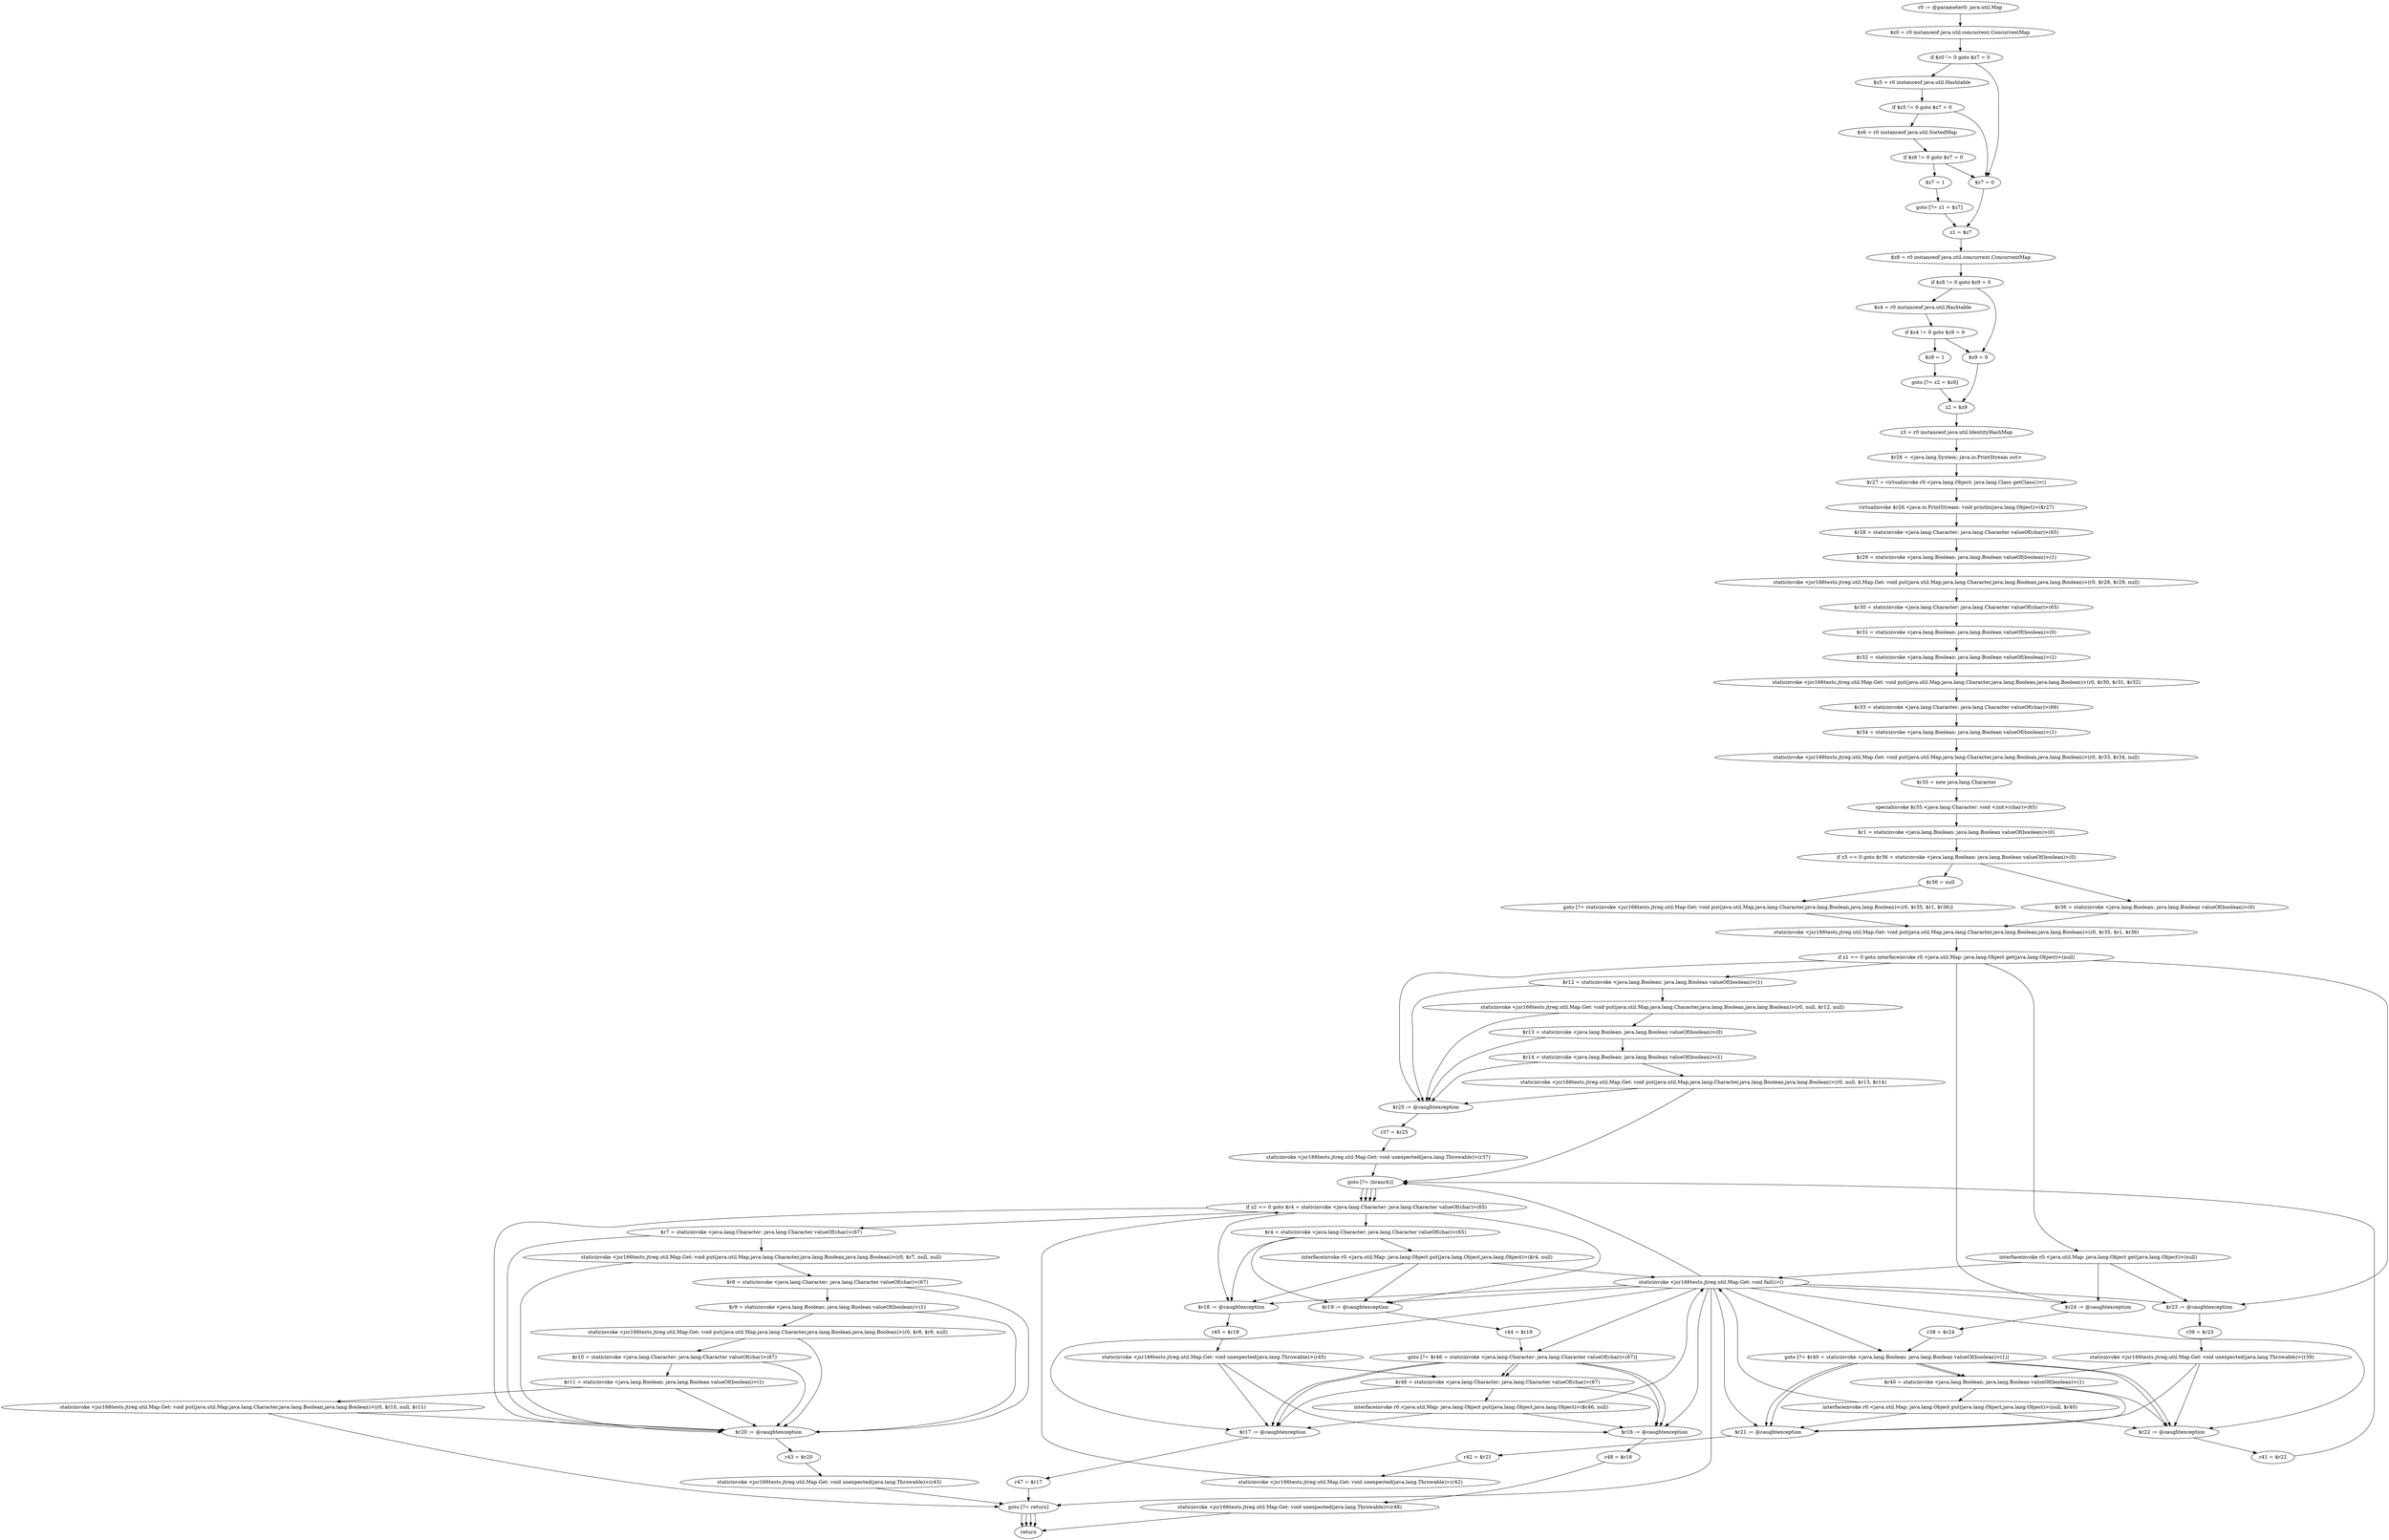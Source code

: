 digraph "unitGraph" {
    "r0 := @parameter0: java.util.Map"
    "$z0 = r0 instanceof java.util.concurrent.ConcurrentMap"
    "if $z0 != 0 goto $z7 = 0"
    "$z5 = r0 instanceof java.util.Hashtable"
    "if $z5 != 0 goto $z7 = 0"
    "$z6 = r0 instanceof java.util.SortedMap"
    "if $z6 != 0 goto $z7 = 0"
    "$z7 = 1"
    "goto [?= z1 = $z7]"
    "$z7 = 0"
    "z1 = $z7"
    "$z8 = r0 instanceof java.util.concurrent.ConcurrentMap"
    "if $z8 != 0 goto $z9 = 0"
    "$z4 = r0 instanceof java.util.Hashtable"
    "if $z4 != 0 goto $z9 = 0"
    "$z9 = 1"
    "goto [?= z2 = $z9]"
    "$z9 = 0"
    "z2 = $z9"
    "z3 = r0 instanceof java.util.IdentityHashMap"
    "$r26 = <java.lang.System: java.io.PrintStream out>"
    "$r27 = virtualinvoke r0.<java.lang.Object: java.lang.Class getClass()>()"
    "virtualinvoke $r26.<java.io.PrintStream: void println(java.lang.Object)>($r27)"
    "$r28 = staticinvoke <java.lang.Character: java.lang.Character valueOf(char)>(65)"
    "$r29 = staticinvoke <java.lang.Boolean: java.lang.Boolean valueOf(boolean)>(1)"
    "staticinvoke <jsr166tests.jtreg.util.Map.Get: void put(java.util.Map,java.lang.Character,java.lang.Boolean,java.lang.Boolean)>(r0, $r28, $r29, null)"
    "$r30 = staticinvoke <java.lang.Character: java.lang.Character valueOf(char)>(65)"
    "$r31 = staticinvoke <java.lang.Boolean: java.lang.Boolean valueOf(boolean)>(0)"
    "$r32 = staticinvoke <java.lang.Boolean: java.lang.Boolean valueOf(boolean)>(1)"
    "staticinvoke <jsr166tests.jtreg.util.Map.Get: void put(java.util.Map,java.lang.Character,java.lang.Boolean,java.lang.Boolean)>(r0, $r30, $r31, $r32)"
    "$r33 = staticinvoke <java.lang.Character: java.lang.Character valueOf(char)>(66)"
    "$r34 = staticinvoke <java.lang.Boolean: java.lang.Boolean valueOf(boolean)>(1)"
    "staticinvoke <jsr166tests.jtreg.util.Map.Get: void put(java.util.Map,java.lang.Character,java.lang.Boolean,java.lang.Boolean)>(r0, $r33, $r34, null)"
    "$r35 = new java.lang.Character"
    "specialinvoke $r35.<java.lang.Character: void <init>(char)>(65)"
    "$r1 = staticinvoke <java.lang.Boolean: java.lang.Boolean valueOf(boolean)>(0)"
    "if z3 == 0 goto $r36 = staticinvoke <java.lang.Boolean: java.lang.Boolean valueOf(boolean)>(0)"
    "$r36 = null"
    "goto [?= staticinvoke <jsr166tests.jtreg.util.Map.Get: void put(java.util.Map,java.lang.Character,java.lang.Boolean,java.lang.Boolean)>(r0, $r35, $r1, $r36)]"
    "$r36 = staticinvoke <java.lang.Boolean: java.lang.Boolean valueOf(boolean)>(0)"
    "staticinvoke <jsr166tests.jtreg.util.Map.Get: void put(java.util.Map,java.lang.Character,java.lang.Boolean,java.lang.Boolean)>(r0, $r35, $r1, $r36)"
    "if z1 == 0 goto interfaceinvoke r0.<java.util.Map: java.lang.Object get(java.lang.Object)>(null)"
    "$r12 = staticinvoke <java.lang.Boolean: java.lang.Boolean valueOf(boolean)>(1)"
    "staticinvoke <jsr166tests.jtreg.util.Map.Get: void put(java.util.Map,java.lang.Character,java.lang.Boolean,java.lang.Boolean)>(r0, null, $r12, null)"
    "$r13 = staticinvoke <java.lang.Boolean: java.lang.Boolean valueOf(boolean)>(0)"
    "$r14 = staticinvoke <java.lang.Boolean: java.lang.Boolean valueOf(boolean)>(1)"
    "staticinvoke <jsr166tests.jtreg.util.Map.Get: void put(java.util.Map,java.lang.Character,java.lang.Boolean,java.lang.Boolean)>(r0, null, $r13, $r14)"
    "goto [?= (branch)]"
    "$r25 := @caughtexception"
    "r37 = $r25"
    "staticinvoke <jsr166tests.jtreg.util.Map.Get: void unexpected(java.lang.Throwable)>(r37)"
    "interfaceinvoke r0.<java.util.Map: java.lang.Object get(java.lang.Object)>(null)"
    "staticinvoke <jsr166tests.jtreg.util.Map.Get: void fail()>()"
    "goto [?= $r40 = staticinvoke <java.lang.Boolean: java.lang.Boolean valueOf(boolean)>(1)]"
    "$r24 := @caughtexception"
    "r38 = $r24"
    "$r23 := @caughtexception"
    "r39 = $r23"
    "staticinvoke <jsr166tests.jtreg.util.Map.Get: void unexpected(java.lang.Throwable)>(r39)"
    "$r40 = staticinvoke <java.lang.Boolean: java.lang.Boolean valueOf(boolean)>(1)"
    "interfaceinvoke r0.<java.util.Map: java.lang.Object put(java.lang.Object,java.lang.Object)>(null, $r40)"
    "$r22 := @caughtexception"
    "r41 = $r22"
    "$r21 := @caughtexception"
    "r42 = $r21"
    "staticinvoke <jsr166tests.jtreg.util.Map.Get: void unexpected(java.lang.Throwable)>(r42)"
    "if z2 == 0 goto $r4 = staticinvoke <java.lang.Character: java.lang.Character valueOf(char)>(65)"
    "$r7 = staticinvoke <java.lang.Character: java.lang.Character valueOf(char)>(67)"
    "staticinvoke <jsr166tests.jtreg.util.Map.Get: void put(java.util.Map,java.lang.Character,java.lang.Boolean,java.lang.Boolean)>(r0, $r7, null, null)"
    "$r8 = staticinvoke <java.lang.Character: java.lang.Character valueOf(char)>(67)"
    "$r9 = staticinvoke <java.lang.Boolean: java.lang.Boolean valueOf(boolean)>(1)"
    "staticinvoke <jsr166tests.jtreg.util.Map.Get: void put(java.util.Map,java.lang.Character,java.lang.Boolean,java.lang.Boolean)>(r0, $r8, $r9, null)"
    "$r10 = staticinvoke <java.lang.Character: java.lang.Character valueOf(char)>(67)"
    "$r11 = staticinvoke <java.lang.Boolean: java.lang.Boolean valueOf(boolean)>(1)"
    "staticinvoke <jsr166tests.jtreg.util.Map.Get: void put(java.util.Map,java.lang.Character,java.lang.Boolean,java.lang.Boolean)>(r0, $r10, null, $r11)"
    "goto [?= return]"
    "$r20 := @caughtexception"
    "r43 = $r20"
    "staticinvoke <jsr166tests.jtreg.util.Map.Get: void unexpected(java.lang.Throwable)>(r43)"
    "$r4 = staticinvoke <java.lang.Character: java.lang.Character valueOf(char)>(65)"
    "interfaceinvoke r0.<java.util.Map: java.lang.Object put(java.lang.Object,java.lang.Object)>($r4, null)"
    "goto [?= $r46 = staticinvoke <java.lang.Character: java.lang.Character valueOf(char)>(67)]"
    "$r19 := @caughtexception"
    "r44 = $r19"
    "$r18 := @caughtexception"
    "r45 = $r18"
    "staticinvoke <jsr166tests.jtreg.util.Map.Get: void unexpected(java.lang.Throwable)>(r45)"
    "$r46 = staticinvoke <java.lang.Character: java.lang.Character valueOf(char)>(67)"
    "interfaceinvoke r0.<java.util.Map: java.lang.Object put(java.lang.Object,java.lang.Object)>($r46, null)"
    "$r17 := @caughtexception"
    "r47 = $r17"
    "$r16 := @caughtexception"
    "r48 = $r16"
    "staticinvoke <jsr166tests.jtreg.util.Map.Get: void unexpected(java.lang.Throwable)>(r48)"
    "return"
    "r0 := @parameter0: java.util.Map"->"$z0 = r0 instanceof java.util.concurrent.ConcurrentMap";
    "$z0 = r0 instanceof java.util.concurrent.ConcurrentMap"->"if $z0 != 0 goto $z7 = 0";
    "if $z0 != 0 goto $z7 = 0"->"$z5 = r0 instanceof java.util.Hashtable";
    "if $z0 != 0 goto $z7 = 0"->"$z7 = 0";
    "$z5 = r0 instanceof java.util.Hashtable"->"if $z5 != 0 goto $z7 = 0";
    "if $z5 != 0 goto $z7 = 0"->"$z6 = r0 instanceof java.util.SortedMap";
    "if $z5 != 0 goto $z7 = 0"->"$z7 = 0";
    "$z6 = r0 instanceof java.util.SortedMap"->"if $z6 != 0 goto $z7 = 0";
    "if $z6 != 0 goto $z7 = 0"->"$z7 = 1";
    "if $z6 != 0 goto $z7 = 0"->"$z7 = 0";
    "$z7 = 1"->"goto [?= z1 = $z7]";
    "goto [?= z1 = $z7]"->"z1 = $z7";
    "$z7 = 0"->"z1 = $z7";
    "z1 = $z7"->"$z8 = r0 instanceof java.util.concurrent.ConcurrentMap";
    "$z8 = r0 instanceof java.util.concurrent.ConcurrentMap"->"if $z8 != 0 goto $z9 = 0";
    "if $z8 != 0 goto $z9 = 0"->"$z4 = r0 instanceof java.util.Hashtable";
    "if $z8 != 0 goto $z9 = 0"->"$z9 = 0";
    "$z4 = r0 instanceof java.util.Hashtable"->"if $z4 != 0 goto $z9 = 0";
    "if $z4 != 0 goto $z9 = 0"->"$z9 = 1";
    "if $z4 != 0 goto $z9 = 0"->"$z9 = 0";
    "$z9 = 1"->"goto [?= z2 = $z9]";
    "goto [?= z2 = $z9]"->"z2 = $z9";
    "$z9 = 0"->"z2 = $z9";
    "z2 = $z9"->"z3 = r0 instanceof java.util.IdentityHashMap";
    "z3 = r0 instanceof java.util.IdentityHashMap"->"$r26 = <java.lang.System: java.io.PrintStream out>";
    "$r26 = <java.lang.System: java.io.PrintStream out>"->"$r27 = virtualinvoke r0.<java.lang.Object: java.lang.Class getClass()>()";
    "$r27 = virtualinvoke r0.<java.lang.Object: java.lang.Class getClass()>()"->"virtualinvoke $r26.<java.io.PrintStream: void println(java.lang.Object)>($r27)";
    "virtualinvoke $r26.<java.io.PrintStream: void println(java.lang.Object)>($r27)"->"$r28 = staticinvoke <java.lang.Character: java.lang.Character valueOf(char)>(65)";
    "$r28 = staticinvoke <java.lang.Character: java.lang.Character valueOf(char)>(65)"->"$r29 = staticinvoke <java.lang.Boolean: java.lang.Boolean valueOf(boolean)>(1)";
    "$r29 = staticinvoke <java.lang.Boolean: java.lang.Boolean valueOf(boolean)>(1)"->"staticinvoke <jsr166tests.jtreg.util.Map.Get: void put(java.util.Map,java.lang.Character,java.lang.Boolean,java.lang.Boolean)>(r0, $r28, $r29, null)";
    "staticinvoke <jsr166tests.jtreg.util.Map.Get: void put(java.util.Map,java.lang.Character,java.lang.Boolean,java.lang.Boolean)>(r0, $r28, $r29, null)"->"$r30 = staticinvoke <java.lang.Character: java.lang.Character valueOf(char)>(65)";
    "$r30 = staticinvoke <java.lang.Character: java.lang.Character valueOf(char)>(65)"->"$r31 = staticinvoke <java.lang.Boolean: java.lang.Boolean valueOf(boolean)>(0)";
    "$r31 = staticinvoke <java.lang.Boolean: java.lang.Boolean valueOf(boolean)>(0)"->"$r32 = staticinvoke <java.lang.Boolean: java.lang.Boolean valueOf(boolean)>(1)";
    "$r32 = staticinvoke <java.lang.Boolean: java.lang.Boolean valueOf(boolean)>(1)"->"staticinvoke <jsr166tests.jtreg.util.Map.Get: void put(java.util.Map,java.lang.Character,java.lang.Boolean,java.lang.Boolean)>(r0, $r30, $r31, $r32)";
    "staticinvoke <jsr166tests.jtreg.util.Map.Get: void put(java.util.Map,java.lang.Character,java.lang.Boolean,java.lang.Boolean)>(r0, $r30, $r31, $r32)"->"$r33 = staticinvoke <java.lang.Character: java.lang.Character valueOf(char)>(66)";
    "$r33 = staticinvoke <java.lang.Character: java.lang.Character valueOf(char)>(66)"->"$r34 = staticinvoke <java.lang.Boolean: java.lang.Boolean valueOf(boolean)>(1)";
    "$r34 = staticinvoke <java.lang.Boolean: java.lang.Boolean valueOf(boolean)>(1)"->"staticinvoke <jsr166tests.jtreg.util.Map.Get: void put(java.util.Map,java.lang.Character,java.lang.Boolean,java.lang.Boolean)>(r0, $r33, $r34, null)";
    "staticinvoke <jsr166tests.jtreg.util.Map.Get: void put(java.util.Map,java.lang.Character,java.lang.Boolean,java.lang.Boolean)>(r0, $r33, $r34, null)"->"$r35 = new java.lang.Character";
    "$r35 = new java.lang.Character"->"specialinvoke $r35.<java.lang.Character: void <init>(char)>(65)";
    "specialinvoke $r35.<java.lang.Character: void <init>(char)>(65)"->"$r1 = staticinvoke <java.lang.Boolean: java.lang.Boolean valueOf(boolean)>(0)";
    "$r1 = staticinvoke <java.lang.Boolean: java.lang.Boolean valueOf(boolean)>(0)"->"if z3 == 0 goto $r36 = staticinvoke <java.lang.Boolean: java.lang.Boolean valueOf(boolean)>(0)";
    "if z3 == 0 goto $r36 = staticinvoke <java.lang.Boolean: java.lang.Boolean valueOf(boolean)>(0)"->"$r36 = null";
    "if z3 == 0 goto $r36 = staticinvoke <java.lang.Boolean: java.lang.Boolean valueOf(boolean)>(0)"->"$r36 = staticinvoke <java.lang.Boolean: java.lang.Boolean valueOf(boolean)>(0)";
    "$r36 = null"->"goto [?= staticinvoke <jsr166tests.jtreg.util.Map.Get: void put(java.util.Map,java.lang.Character,java.lang.Boolean,java.lang.Boolean)>(r0, $r35, $r1, $r36)]";
    "goto [?= staticinvoke <jsr166tests.jtreg.util.Map.Get: void put(java.util.Map,java.lang.Character,java.lang.Boolean,java.lang.Boolean)>(r0, $r35, $r1, $r36)]"->"staticinvoke <jsr166tests.jtreg.util.Map.Get: void put(java.util.Map,java.lang.Character,java.lang.Boolean,java.lang.Boolean)>(r0, $r35, $r1, $r36)";
    "$r36 = staticinvoke <java.lang.Boolean: java.lang.Boolean valueOf(boolean)>(0)"->"staticinvoke <jsr166tests.jtreg.util.Map.Get: void put(java.util.Map,java.lang.Character,java.lang.Boolean,java.lang.Boolean)>(r0, $r35, $r1, $r36)";
    "staticinvoke <jsr166tests.jtreg.util.Map.Get: void put(java.util.Map,java.lang.Character,java.lang.Boolean,java.lang.Boolean)>(r0, $r35, $r1, $r36)"->"if z1 == 0 goto interfaceinvoke r0.<java.util.Map: java.lang.Object get(java.lang.Object)>(null)";
    "if z1 == 0 goto interfaceinvoke r0.<java.util.Map: java.lang.Object get(java.lang.Object)>(null)"->"$r25 := @caughtexception";
    "if z1 == 0 goto interfaceinvoke r0.<java.util.Map: java.lang.Object get(java.lang.Object)>(null)"->"$r24 := @caughtexception";
    "if z1 == 0 goto interfaceinvoke r0.<java.util.Map: java.lang.Object get(java.lang.Object)>(null)"->"$r23 := @caughtexception";
    "if z1 == 0 goto interfaceinvoke r0.<java.util.Map: java.lang.Object get(java.lang.Object)>(null)"->"$r12 = staticinvoke <java.lang.Boolean: java.lang.Boolean valueOf(boolean)>(1)";
    "if z1 == 0 goto interfaceinvoke r0.<java.util.Map: java.lang.Object get(java.lang.Object)>(null)"->"interfaceinvoke r0.<java.util.Map: java.lang.Object get(java.lang.Object)>(null)";
    "$r12 = staticinvoke <java.lang.Boolean: java.lang.Boolean valueOf(boolean)>(1)"->"staticinvoke <jsr166tests.jtreg.util.Map.Get: void put(java.util.Map,java.lang.Character,java.lang.Boolean,java.lang.Boolean)>(r0, null, $r12, null)";
    "$r12 = staticinvoke <java.lang.Boolean: java.lang.Boolean valueOf(boolean)>(1)"->"$r25 := @caughtexception";
    "staticinvoke <jsr166tests.jtreg.util.Map.Get: void put(java.util.Map,java.lang.Character,java.lang.Boolean,java.lang.Boolean)>(r0, null, $r12, null)"->"$r13 = staticinvoke <java.lang.Boolean: java.lang.Boolean valueOf(boolean)>(0)";
    "staticinvoke <jsr166tests.jtreg.util.Map.Get: void put(java.util.Map,java.lang.Character,java.lang.Boolean,java.lang.Boolean)>(r0, null, $r12, null)"->"$r25 := @caughtexception";
    "$r13 = staticinvoke <java.lang.Boolean: java.lang.Boolean valueOf(boolean)>(0)"->"$r14 = staticinvoke <java.lang.Boolean: java.lang.Boolean valueOf(boolean)>(1)";
    "$r13 = staticinvoke <java.lang.Boolean: java.lang.Boolean valueOf(boolean)>(0)"->"$r25 := @caughtexception";
    "$r14 = staticinvoke <java.lang.Boolean: java.lang.Boolean valueOf(boolean)>(1)"->"staticinvoke <jsr166tests.jtreg.util.Map.Get: void put(java.util.Map,java.lang.Character,java.lang.Boolean,java.lang.Boolean)>(r0, null, $r13, $r14)";
    "$r14 = staticinvoke <java.lang.Boolean: java.lang.Boolean valueOf(boolean)>(1)"->"$r25 := @caughtexception";
    "staticinvoke <jsr166tests.jtreg.util.Map.Get: void put(java.util.Map,java.lang.Character,java.lang.Boolean,java.lang.Boolean)>(r0, null, $r13, $r14)"->"goto [?= (branch)]";
    "staticinvoke <jsr166tests.jtreg.util.Map.Get: void put(java.util.Map,java.lang.Character,java.lang.Boolean,java.lang.Boolean)>(r0, null, $r13, $r14)"->"$r25 := @caughtexception";
    "goto [?= (branch)]"->"if z2 == 0 goto $r4 = staticinvoke <java.lang.Character: java.lang.Character valueOf(char)>(65)";
    "$r25 := @caughtexception"->"r37 = $r25";
    "r37 = $r25"->"staticinvoke <jsr166tests.jtreg.util.Map.Get: void unexpected(java.lang.Throwable)>(r37)";
    "staticinvoke <jsr166tests.jtreg.util.Map.Get: void unexpected(java.lang.Throwable)>(r37)"->"goto [?= (branch)]";
    "goto [?= (branch)]"->"if z2 == 0 goto $r4 = staticinvoke <java.lang.Character: java.lang.Character valueOf(char)>(65)";
    "interfaceinvoke r0.<java.util.Map: java.lang.Object get(java.lang.Object)>(null)"->"$r24 := @caughtexception";
    "interfaceinvoke r0.<java.util.Map: java.lang.Object get(java.lang.Object)>(null)"->"$r23 := @caughtexception";
    "interfaceinvoke r0.<java.util.Map: java.lang.Object get(java.lang.Object)>(null)"->"staticinvoke <jsr166tests.jtreg.util.Map.Get: void fail()>()";
    "staticinvoke <jsr166tests.jtreg.util.Map.Get: void fail()>()"->"$r24 := @caughtexception";
    "staticinvoke <jsr166tests.jtreg.util.Map.Get: void fail()>()"->"$r23 := @caughtexception";
    "staticinvoke <jsr166tests.jtreg.util.Map.Get: void fail()>()"->"goto [?= $r40 = staticinvoke <java.lang.Boolean: java.lang.Boolean valueOf(boolean)>(1)]";
    "goto [?= $r40 = staticinvoke <java.lang.Boolean: java.lang.Boolean valueOf(boolean)>(1)]"->"$r22 := @caughtexception";
    "goto [?= $r40 = staticinvoke <java.lang.Boolean: java.lang.Boolean valueOf(boolean)>(1)]"->"$r21 := @caughtexception";
    "goto [?= $r40 = staticinvoke <java.lang.Boolean: java.lang.Boolean valueOf(boolean)>(1)]"->"$r40 = staticinvoke <java.lang.Boolean: java.lang.Boolean valueOf(boolean)>(1)";
    "$r24 := @caughtexception"->"r38 = $r24";
    "r38 = $r24"->"goto [?= $r40 = staticinvoke <java.lang.Boolean: java.lang.Boolean valueOf(boolean)>(1)]";
    "goto [?= $r40 = staticinvoke <java.lang.Boolean: java.lang.Boolean valueOf(boolean)>(1)]"->"$r22 := @caughtexception";
    "goto [?= $r40 = staticinvoke <java.lang.Boolean: java.lang.Boolean valueOf(boolean)>(1)]"->"$r21 := @caughtexception";
    "goto [?= $r40 = staticinvoke <java.lang.Boolean: java.lang.Boolean valueOf(boolean)>(1)]"->"$r40 = staticinvoke <java.lang.Boolean: java.lang.Boolean valueOf(boolean)>(1)";
    "$r23 := @caughtexception"->"r39 = $r23";
    "r39 = $r23"->"staticinvoke <jsr166tests.jtreg.util.Map.Get: void unexpected(java.lang.Throwable)>(r39)";
    "staticinvoke <jsr166tests.jtreg.util.Map.Get: void unexpected(java.lang.Throwable)>(r39)"->"$r22 := @caughtexception";
    "staticinvoke <jsr166tests.jtreg.util.Map.Get: void unexpected(java.lang.Throwable)>(r39)"->"$r21 := @caughtexception";
    "staticinvoke <jsr166tests.jtreg.util.Map.Get: void unexpected(java.lang.Throwable)>(r39)"->"$r40 = staticinvoke <java.lang.Boolean: java.lang.Boolean valueOf(boolean)>(1)";
    "$r40 = staticinvoke <java.lang.Boolean: java.lang.Boolean valueOf(boolean)>(1)"->"$r22 := @caughtexception";
    "$r40 = staticinvoke <java.lang.Boolean: java.lang.Boolean valueOf(boolean)>(1)"->"$r21 := @caughtexception";
    "$r40 = staticinvoke <java.lang.Boolean: java.lang.Boolean valueOf(boolean)>(1)"->"interfaceinvoke r0.<java.util.Map: java.lang.Object put(java.lang.Object,java.lang.Object)>(null, $r40)";
    "interfaceinvoke r0.<java.util.Map: java.lang.Object put(java.lang.Object,java.lang.Object)>(null, $r40)"->"$r22 := @caughtexception";
    "interfaceinvoke r0.<java.util.Map: java.lang.Object put(java.lang.Object,java.lang.Object)>(null, $r40)"->"$r21 := @caughtexception";
    "interfaceinvoke r0.<java.util.Map: java.lang.Object put(java.lang.Object,java.lang.Object)>(null, $r40)"->"staticinvoke <jsr166tests.jtreg.util.Map.Get: void fail()>()";
    "staticinvoke <jsr166tests.jtreg.util.Map.Get: void fail()>()"->"$r22 := @caughtexception";
    "staticinvoke <jsr166tests.jtreg.util.Map.Get: void fail()>()"->"$r21 := @caughtexception";
    "staticinvoke <jsr166tests.jtreg.util.Map.Get: void fail()>()"->"goto [?= (branch)]";
    "goto [?= (branch)]"->"if z2 == 0 goto $r4 = staticinvoke <java.lang.Character: java.lang.Character valueOf(char)>(65)";
    "$r22 := @caughtexception"->"r41 = $r22";
    "r41 = $r22"->"goto [?= (branch)]";
    "goto [?= (branch)]"->"if z2 == 0 goto $r4 = staticinvoke <java.lang.Character: java.lang.Character valueOf(char)>(65)";
    "$r21 := @caughtexception"->"r42 = $r21";
    "r42 = $r21"->"staticinvoke <jsr166tests.jtreg.util.Map.Get: void unexpected(java.lang.Throwable)>(r42)";
    "staticinvoke <jsr166tests.jtreg.util.Map.Get: void unexpected(java.lang.Throwable)>(r42)"->"if z2 == 0 goto $r4 = staticinvoke <java.lang.Character: java.lang.Character valueOf(char)>(65)";
    "if z2 == 0 goto $r4 = staticinvoke <java.lang.Character: java.lang.Character valueOf(char)>(65)"->"$r20 := @caughtexception";
    "if z2 == 0 goto $r4 = staticinvoke <java.lang.Character: java.lang.Character valueOf(char)>(65)"->"$r19 := @caughtexception";
    "if z2 == 0 goto $r4 = staticinvoke <java.lang.Character: java.lang.Character valueOf(char)>(65)"->"$r18 := @caughtexception";
    "if z2 == 0 goto $r4 = staticinvoke <java.lang.Character: java.lang.Character valueOf(char)>(65)"->"$r7 = staticinvoke <java.lang.Character: java.lang.Character valueOf(char)>(67)";
    "if z2 == 0 goto $r4 = staticinvoke <java.lang.Character: java.lang.Character valueOf(char)>(65)"->"$r4 = staticinvoke <java.lang.Character: java.lang.Character valueOf(char)>(65)";
    "$r7 = staticinvoke <java.lang.Character: java.lang.Character valueOf(char)>(67)"->"staticinvoke <jsr166tests.jtreg.util.Map.Get: void put(java.util.Map,java.lang.Character,java.lang.Boolean,java.lang.Boolean)>(r0, $r7, null, null)";
    "$r7 = staticinvoke <java.lang.Character: java.lang.Character valueOf(char)>(67)"->"$r20 := @caughtexception";
    "staticinvoke <jsr166tests.jtreg.util.Map.Get: void put(java.util.Map,java.lang.Character,java.lang.Boolean,java.lang.Boolean)>(r0, $r7, null, null)"->"$r8 = staticinvoke <java.lang.Character: java.lang.Character valueOf(char)>(67)";
    "staticinvoke <jsr166tests.jtreg.util.Map.Get: void put(java.util.Map,java.lang.Character,java.lang.Boolean,java.lang.Boolean)>(r0, $r7, null, null)"->"$r20 := @caughtexception";
    "$r8 = staticinvoke <java.lang.Character: java.lang.Character valueOf(char)>(67)"->"$r9 = staticinvoke <java.lang.Boolean: java.lang.Boolean valueOf(boolean)>(1)";
    "$r8 = staticinvoke <java.lang.Character: java.lang.Character valueOf(char)>(67)"->"$r20 := @caughtexception";
    "$r9 = staticinvoke <java.lang.Boolean: java.lang.Boolean valueOf(boolean)>(1)"->"staticinvoke <jsr166tests.jtreg.util.Map.Get: void put(java.util.Map,java.lang.Character,java.lang.Boolean,java.lang.Boolean)>(r0, $r8, $r9, null)";
    "$r9 = staticinvoke <java.lang.Boolean: java.lang.Boolean valueOf(boolean)>(1)"->"$r20 := @caughtexception";
    "staticinvoke <jsr166tests.jtreg.util.Map.Get: void put(java.util.Map,java.lang.Character,java.lang.Boolean,java.lang.Boolean)>(r0, $r8, $r9, null)"->"$r10 = staticinvoke <java.lang.Character: java.lang.Character valueOf(char)>(67)";
    "staticinvoke <jsr166tests.jtreg.util.Map.Get: void put(java.util.Map,java.lang.Character,java.lang.Boolean,java.lang.Boolean)>(r0, $r8, $r9, null)"->"$r20 := @caughtexception";
    "$r10 = staticinvoke <java.lang.Character: java.lang.Character valueOf(char)>(67)"->"$r11 = staticinvoke <java.lang.Boolean: java.lang.Boolean valueOf(boolean)>(1)";
    "$r10 = staticinvoke <java.lang.Character: java.lang.Character valueOf(char)>(67)"->"$r20 := @caughtexception";
    "$r11 = staticinvoke <java.lang.Boolean: java.lang.Boolean valueOf(boolean)>(1)"->"staticinvoke <jsr166tests.jtreg.util.Map.Get: void put(java.util.Map,java.lang.Character,java.lang.Boolean,java.lang.Boolean)>(r0, $r10, null, $r11)";
    "$r11 = staticinvoke <java.lang.Boolean: java.lang.Boolean valueOf(boolean)>(1)"->"$r20 := @caughtexception";
    "staticinvoke <jsr166tests.jtreg.util.Map.Get: void put(java.util.Map,java.lang.Character,java.lang.Boolean,java.lang.Boolean)>(r0, $r10, null, $r11)"->"goto [?= return]";
    "staticinvoke <jsr166tests.jtreg.util.Map.Get: void put(java.util.Map,java.lang.Character,java.lang.Boolean,java.lang.Boolean)>(r0, $r10, null, $r11)"->"$r20 := @caughtexception";
    "goto [?= return]"->"return";
    "$r20 := @caughtexception"->"r43 = $r20";
    "r43 = $r20"->"staticinvoke <jsr166tests.jtreg.util.Map.Get: void unexpected(java.lang.Throwable)>(r43)";
    "staticinvoke <jsr166tests.jtreg.util.Map.Get: void unexpected(java.lang.Throwable)>(r43)"->"goto [?= return]";
    "goto [?= return]"->"return";
    "$r4 = staticinvoke <java.lang.Character: java.lang.Character valueOf(char)>(65)"->"$r19 := @caughtexception";
    "$r4 = staticinvoke <java.lang.Character: java.lang.Character valueOf(char)>(65)"->"$r18 := @caughtexception";
    "$r4 = staticinvoke <java.lang.Character: java.lang.Character valueOf(char)>(65)"->"interfaceinvoke r0.<java.util.Map: java.lang.Object put(java.lang.Object,java.lang.Object)>($r4, null)";
    "interfaceinvoke r0.<java.util.Map: java.lang.Object put(java.lang.Object,java.lang.Object)>($r4, null)"->"$r19 := @caughtexception";
    "interfaceinvoke r0.<java.util.Map: java.lang.Object put(java.lang.Object,java.lang.Object)>($r4, null)"->"$r18 := @caughtexception";
    "interfaceinvoke r0.<java.util.Map: java.lang.Object put(java.lang.Object,java.lang.Object)>($r4, null)"->"staticinvoke <jsr166tests.jtreg.util.Map.Get: void fail()>()";
    "staticinvoke <jsr166tests.jtreg.util.Map.Get: void fail()>()"->"$r19 := @caughtexception";
    "staticinvoke <jsr166tests.jtreg.util.Map.Get: void fail()>()"->"$r18 := @caughtexception";
    "staticinvoke <jsr166tests.jtreg.util.Map.Get: void fail()>()"->"goto [?= $r46 = staticinvoke <java.lang.Character: java.lang.Character valueOf(char)>(67)]";
    "goto [?= $r46 = staticinvoke <java.lang.Character: java.lang.Character valueOf(char)>(67)]"->"$r17 := @caughtexception";
    "goto [?= $r46 = staticinvoke <java.lang.Character: java.lang.Character valueOf(char)>(67)]"->"$r16 := @caughtexception";
    "goto [?= $r46 = staticinvoke <java.lang.Character: java.lang.Character valueOf(char)>(67)]"->"$r46 = staticinvoke <java.lang.Character: java.lang.Character valueOf(char)>(67)";
    "$r19 := @caughtexception"->"r44 = $r19";
    "r44 = $r19"->"goto [?= $r46 = staticinvoke <java.lang.Character: java.lang.Character valueOf(char)>(67)]";
    "goto [?= $r46 = staticinvoke <java.lang.Character: java.lang.Character valueOf(char)>(67)]"->"$r17 := @caughtexception";
    "goto [?= $r46 = staticinvoke <java.lang.Character: java.lang.Character valueOf(char)>(67)]"->"$r16 := @caughtexception";
    "goto [?= $r46 = staticinvoke <java.lang.Character: java.lang.Character valueOf(char)>(67)]"->"$r46 = staticinvoke <java.lang.Character: java.lang.Character valueOf(char)>(67)";
    "$r18 := @caughtexception"->"r45 = $r18";
    "r45 = $r18"->"staticinvoke <jsr166tests.jtreg.util.Map.Get: void unexpected(java.lang.Throwable)>(r45)";
    "staticinvoke <jsr166tests.jtreg.util.Map.Get: void unexpected(java.lang.Throwable)>(r45)"->"$r17 := @caughtexception";
    "staticinvoke <jsr166tests.jtreg.util.Map.Get: void unexpected(java.lang.Throwable)>(r45)"->"$r16 := @caughtexception";
    "staticinvoke <jsr166tests.jtreg.util.Map.Get: void unexpected(java.lang.Throwable)>(r45)"->"$r46 = staticinvoke <java.lang.Character: java.lang.Character valueOf(char)>(67)";
    "$r46 = staticinvoke <java.lang.Character: java.lang.Character valueOf(char)>(67)"->"$r17 := @caughtexception";
    "$r46 = staticinvoke <java.lang.Character: java.lang.Character valueOf(char)>(67)"->"$r16 := @caughtexception";
    "$r46 = staticinvoke <java.lang.Character: java.lang.Character valueOf(char)>(67)"->"interfaceinvoke r0.<java.util.Map: java.lang.Object put(java.lang.Object,java.lang.Object)>($r46, null)";
    "interfaceinvoke r0.<java.util.Map: java.lang.Object put(java.lang.Object,java.lang.Object)>($r46, null)"->"$r17 := @caughtexception";
    "interfaceinvoke r0.<java.util.Map: java.lang.Object put(java.lang.Object,java.lang.Object)>($r46, null)"->"$r16 := @caughtexception";
    "interfaceinvoke r0.<java.util.Map: java.lang.Object put(java.lang.Object,java.lang.Object)>($r46, null)"->"staticinvoke <jsr166tests.jtreg.util.Map.Get: void fail()>()";
    "staticinvoke <jsr166tests.jtreg.util.Map.Get: void fail()>()"->"$r17 := @caughtexception";
    "staticinvoke <jsr166tests.jtreg.util.Map.Get: void fail()>()"->"$r16 := @caughtexception";
    "staticinvoke <jsr166tests.jtreg.util.Map.Get: void fail()>()"->"goto [?= return]";
    "goto [?= return]"->"return";
    "$r17 := @caughtexception"->"r47 = $r17";
    "r47 = $r17"->"goto [?= return]";
    "goto [?= return]"->"return";
    "$r16 := @caughtexception"->"r48 = $r16";
    "r48 = $r16"->"staticinvoke <jsr166tests.jtreg.util.Map.Get: void unexpected(java.lang.Throwable)>(r48)";
    "staticinvoke <jsr166tests.jtreg.util.Map.Get: void unexpected(java.lang.Throwable)>(r48)"->"return";
}

